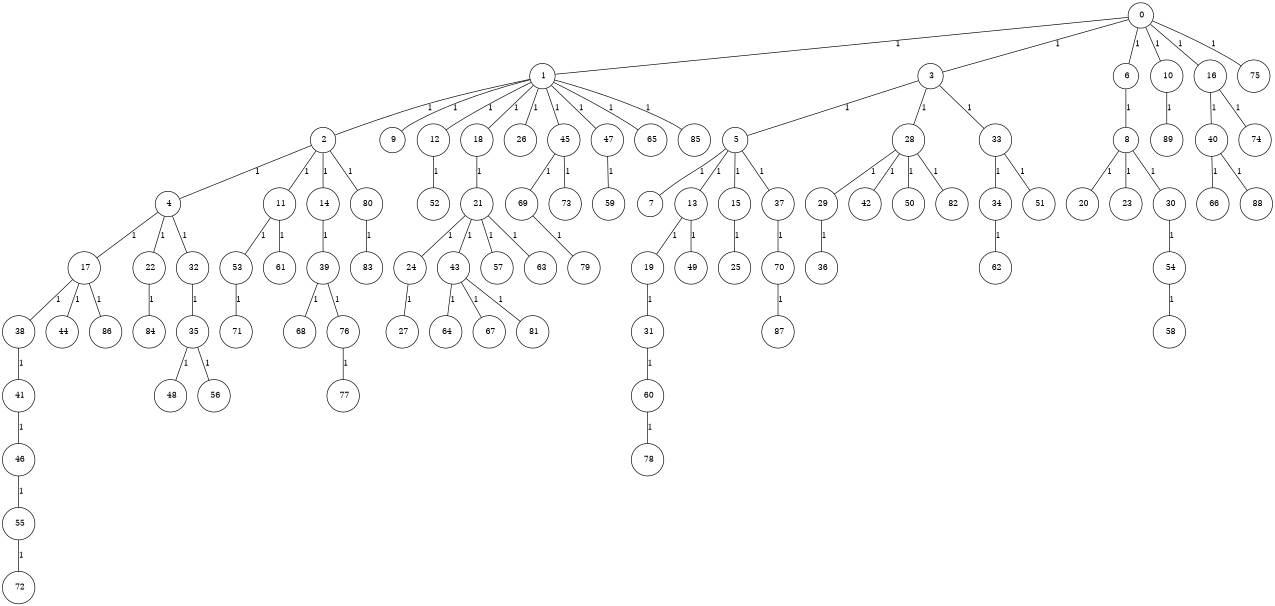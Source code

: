 graph G {
size="8.5,11;"
ratio = "expand;"
fixedsize="true;"
overlap="scale;"
node[shape=circle,width=.12,hight=.12,fontsize=12]
edge[fontsize=12]

0[label=" 0" color=black, pos="1.976993,2.3724999!"];
1[label=" 1" color=black, pos="1.0458033,2.7514498!"];
2[label=" 2" color=black, pos="0.16113465,2.2791561!"];
3[label=" 3" color=black, pos="1.4160731,2.0567075!"];
4[label=" 4" color=black, pos="2.9611374,2.4735726!"];
5[label=" 5" color=black, pos="2.8321662,2.9941258!"];
6[label=" 6" color=black, pos="2.3744517,0.45606853!"];
7[label=" 7" color=black, pos="0.73017447,0.9689752!"];
8[label=" 8" color=black, pos="2.9424501,2.6773906!"];
9[label=" 9" color=black, pos="1.9180181,1.2295983!"];
10[label=" 10" color=black, pos="2.191111,1.7327259!"];
11[label=" 11" color=black, pos="1.7291762,0.91874184!"];
12[label=" 12" color=black, pos="1.7217541,0.79924119!"];
13[label=" 13" color=black, pos="0.29962259,2.5805862!"];
14[label=" 14" color=black, pos="2.7141069,1.2253763!"];
15[label=" 15" color=black, pos="1.4350281,1.1514489!"];
16[label=" 16" color=black, pos="1.5358265,2.3657315!"];
17[label=" 17" color=black, pos="0.25767995,2.5329973!"];
18[label=" 18" color=black, pos="1.1040842,2.0559751!"];
19[label=" 19" color=black, pos="2.0551565,0.52357399!"];
20[label=" 20" color=black, pos="1.3670314,0.33083088!"];
21[label=" 21" color=black, pos="1.1161822,2.3407283!"];
22[label=" 22" color=black, pos="0.94807186,0.27457051!"];
23[label=" 23" color=black, pos="2.760456,2.7605781!"];
24[label=" 24" color=black, pos="0.25485895,1.7501272!"];
25[label=" 25" color=black, pos="2.7216394,1.9613299!"];
26[label=" 26" color=black, pos="0.54884764,2.6589841!"];
27[label=" 27" color=black, pos="0.99202194,1.3809148!"];
28[label=" 28" color=black, pos="1.5053732,1.0257074!"];
29[label=" 29" color=black, pos="2.6231628,1.4518445!"];
30[label=" 30" color=black, pos="0.93254018,1.9543346!"];
31[label=" 31" color=black, pos="0.15243441,1.9892788!"];
32[label=" 32" color=black, pos="0.84122221,2.9198323!"];
33[label=" 33" color=black, pos="1.0225304,2.3885852!"];
34[label=" 34" color=black, pos="1.8984671,1.1753823!"];
35[label=" 35" color=black, pos="2.2301273,2.2495424!"];
36[label=" 36" color=black, pos="0.2680427,2.3570559!"];
37[label=" 37" color=black, pos="0.64168537,0.46244011!"];
38[label=" 38" color=black, pos="1.5353154,2.2672218!"];
39[label=" 39" color=black, pos="1.1316873,0.0950432!"];
40[label=" 40" color=black, pos="2.9959065,1.5357711!"];
41[label=" 41" color=black, pos="1.8960376,2.5898151!"];
42[label=" 42" color=black, pos="2.9719256,1.6849937!"];
43[label=" 43" color=black, pos="1.3214943,0.93755346!"];
44[label=" 44" color=black, pos="0.20978584,2.4807425!"];
45[label=" 45" color=black, pos="2.1035098,0.42569677!"];
46[label=" 46" color=black, pos="2.3599573,0.3265751!"];
47[label=" 47" color=black, pos="1.9494191,1.4645542!"];
48[label=" 48" color=black, pos="2.4364938,1.9637626!"];
49[label=" 49" color=black, pos="0.92468166,1.127036!"];
50[label=" 50" color=black, pos="2.318775,2.0986602!"];
51[label=" 51" color=black, pos="0.7465658,1.2298064!"];
52[label=" 52" color=black, pos="1.330823,2.8078229!"];
53[label=" 53" color=black, pos="2.6537315,0.073158117!"];
54[label=" 54" color=black, pos="0.92643817,1.5053335!"];
55[label=" 55" color=black, pos="2.8213515,0.82118292!"];
56[label=" 56" color=black, pos="0.97021301,0.5903766!"];
57[label=" 57" color=black, pos="0.3385232,1.7915019!"];
58[label=" 58" color=black, pos="1.5294423,0.29756751!"];
59[label=" 59" color=black, pos="1.9263757,2.2323597!"];
60[label=" 60" color=black, pos="2.2379228,1.6915316!"];
61[label=" 61" color=black, pos="1.2737022,2.9053432!"];
62[label=" 62" color=black, pos="0.16442295,1.0759977!"];
63[label=" 63" color=black, pos="1.3805644,2.2436197!"];
64[label=" 64" color=black, pos="0.68212611,1.2456721!"];
65[label=" 65" color=black, pos="2.5514089,0.67794749!"];
66[label=" 66" color=black, pos="0.92733607,2.3568593!"];
67[label=" 67" color=black, pos="0.5028889,0.11091055!"];
68[label=" 68" color=black, pos="1.6294017,2.632466!"];
69[label=" 69" color=black, pos="2.5671319,0.10324429!"];
70[label=" 70" color=black, pos="0.94848592,0.7173293!"];
71[label=" 71" color=black, pos="1.0764225,1.6798277!"];
72[label=" 72" color=black, pos="0.79494538,2.779198!"];
73[label=" 73" color=black, pos="2.9626737,0.42720553!"];
74[label=" 74" color=black, pos="2.4326604,2.7437216!"];
75[label=" 75" color=black, pos="0.37328393,2.676361!"];
76[label=" 76" color=black, pos="1.6570743,0.90578949!"];
77[label=" 77" color=black, pos="1.8466363,0.95576105!"];
78[label=" 78" color=black, pos="0.18827573,0.12417253!"];
79[label=" 79" color=black, pos="0.63403939,0.023246924!"];
80[label=" 80" color=black, pos="1.7295,2.7753391!"];
81[label=" 81" color=black, pos="2.2595903,1.5821836!"];
82[label=" 82" color=black, pos="2.9866095,0.62780011!"];
83[label=" 83" color=black, pos="0.18053734,2.362579!"];
84[label=" 84" color=black, pos="1.6129882,2.0618179!"];
85[label=" 85" color=black, pos="2.2774023,0.25474672!"];
86[label=" 86" color=black, pos="1.6906693,0.73037628!"];
87[label=" 87" color=black, pos="2.1829195,1.7536934!"];
88[label=" 88" color=black, pos="0.55606809,2.6045932!"];
89[label=" 89" color=black, pos="1.7315771,2.5079092!"];
0--1[label="1"]
0--3[label="1"]
0--6[label="1"]
0--10[label="1"]
0--16[label="1"]
0--75[label="1"]
1--2[label="1"]
1--9[label="1"]
1--12[label="1"]
1--18[label="1"]
1--26[label="1"]
1--45[label="1"]
1--47[label="1"]
1--65[label="1"]
1--85[label="1"]
2--4[label="1"]
2--11[label="1"]
2--14[label="1"]
2--80[label="1"]
3--5[label="1"]
3--28[label="1"]
3--33[label="1"]
4--17[label="1"]
4--22[label="1"]
4--32[label="1"]
5--7[label="1"]
5--13[label="1"]
5--15[label="1"]
5--37[label="1"]
6--8[label="1"]
8--20[label="1"]
8--23[label="1"]
8--30[label="1"]
10--89[label="1"]
11--53[label="1"]
11--61[label="1"]
12--52[label="1"]
13--19[label="1"]
13--49[label="1"]
14--39[label="1"]
15--25[label="1"]
16--40[label="1"]
16--74[label="1"]
17--38[label="1"]
17--44[label="1"]
17--86[label="1"]
18--21[label="1"]
19--31[label="1"]
21--24[label="1"]
21--43[label="1"]
21--57[label="1"]
21--63[label="1"]
22--84[label="1"]
24--27[label="1"]
28--29[label="1"]
28--42[label="1"]
28--50[label="1"]
28--82[label="1"]
29--36[label="1"]
30--54[label="1"]
31--60[label="1"]
32--35[label="1"]
33--34[label="1"]
33--51[label="1"]
34--62[label="1"]
35--48[label="1"]
35--56[label="1"]
37--70[label="1"]
38--41[label="1"]
39--68[label="1"]
39--76[label="1"]
40--66[label="1"]
40--88[label="1"]
41--46[label="1"]
43--64[label="1"]
43--67[label="1"]
43--81[label="1"]
45--69[label="1"]
45--73[label="1"]
46--55[label="1"]
47--59[label="1"]
53--71[label="1"]
54--58[label="1"]
55--72[label="1"]
60--78[label="1"]
69--79[label="1"]
70--87[label="1"]
76--77[label="1"]
80--83[label="1"]

}
